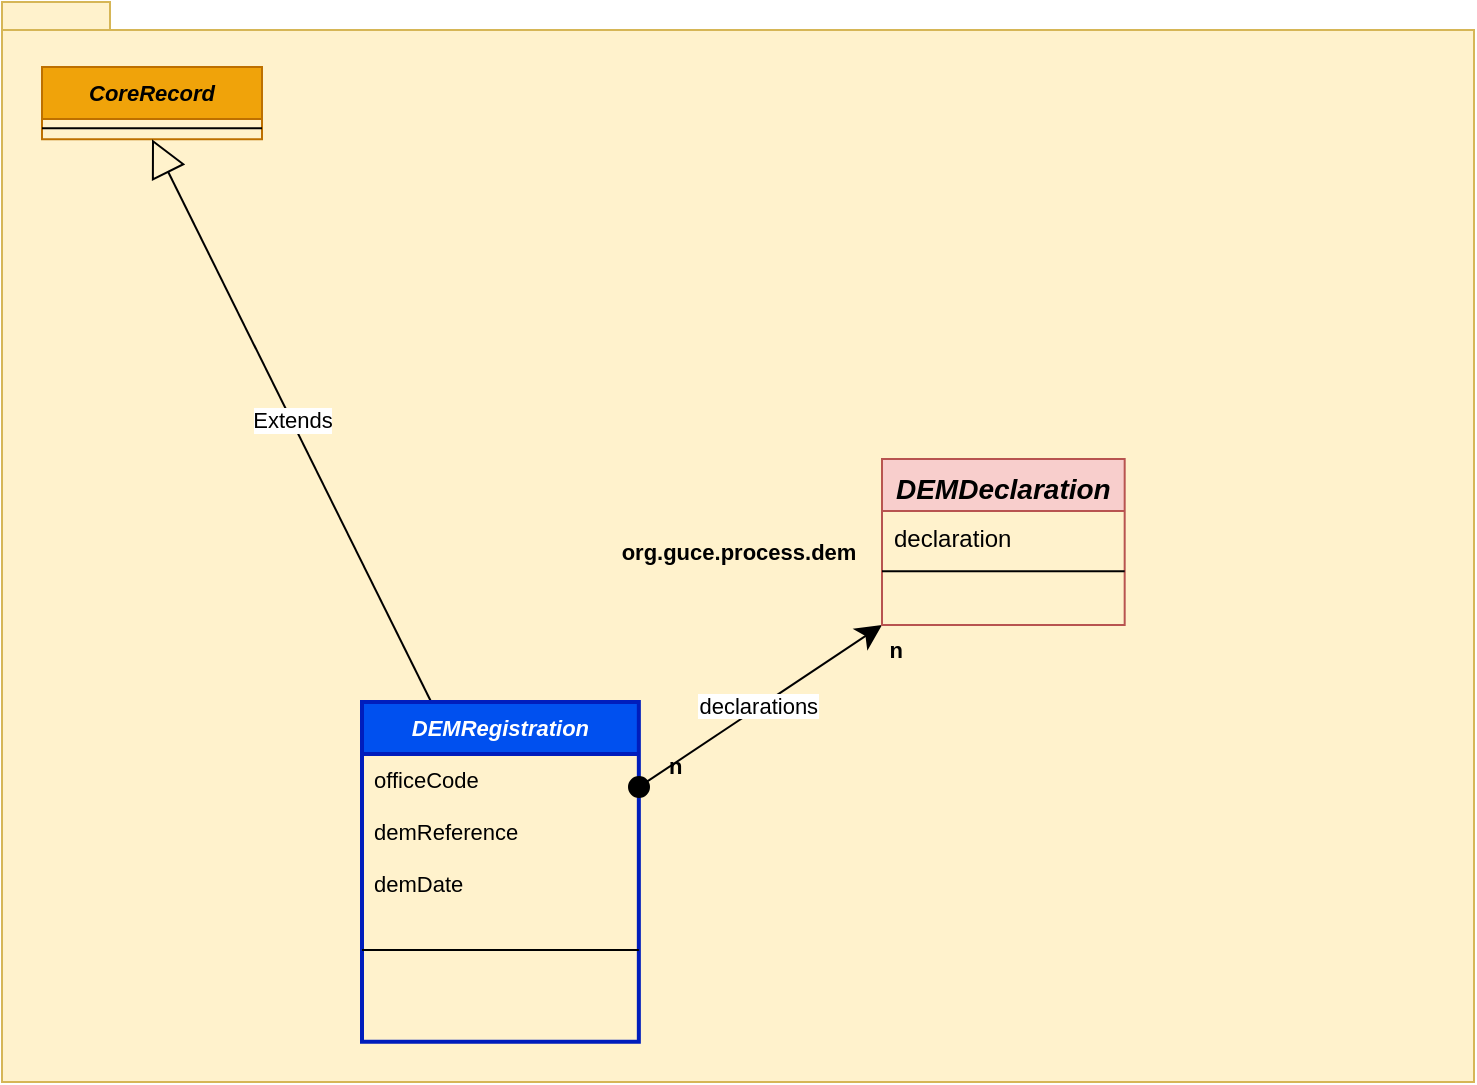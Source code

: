 <mxfile compressed="false" version="21.7.5" type="device">
  <diagram id="dzslenoz5EgcA-fO8ZGD" name="Page-1">
    <mxGraphModel dx="1104" dy="508" grid="1" gridSize="10" guides="1" tooltips="1" connect="1" arrows="1" fold="1" page="1" pageScale="1" pageWidth="827" pageHeight="1169" math="0" shadow="0">
      <root>
        <mxCell id="0" />
        <mxCell id="1" parent="0" />
        <object label="org.guce.process.dem" element="package" placeholders="1" id="Sb3ObpHVFGHvWsoK8jhT-4">
          <mxCell style="shape=folder;fontStyle=1;spacingTop=10;tabWidth=40;tabHeight=14;tabPosition=left;html=1;container=1;fillColor=#fff2cc;labelPosition=center;verticalLabelPosition=middle;align=center;verticalAlign=middle;spacingLeft=0;fontSize=11;movable=1;resizable=1;rotatable=1;deletable=1;editable=1;locked=0;connectable=1;strokeColor=#d6b656;" parent="1" vertex="1">
            <mxGeometry x="350" y="990" width="736" height="540" as="geometry" />
          </mxCell>
        </object>
        <object label="CoreRecord" element="existingClass" description="" entity="org.guce.core.entities.CoreRecord" xml="" id="Sb3ObpHVFGHvWsoK8jhT-13">
          <mxCell style="swimlane;fontStyle=3;align=center;verticalAlign=top;childLayout=stackLayout;horizontal=1;startSize=26;horizontalStack=0;resizeParent=1;resizeLast=0;collapsible=1;marginBottom=0;rounded=0;shadow=0;strokeWidth=1;fillColor=#f0a30a;strokeColor=#BD7000;container=1;snapToPoint=1;fixDash=1;dropTarget=1;expand=1;treeMoving=1;fontSize=11;fontColor=#000000;" parent="Sb3ObpHVFGHvWsoK8jhT-4" vertex="1">
            <mxGeometry x="20" y="32.48" width="110" height="36.176" as="geometry">
              <mxRectangle x="230" y="140" width="160" height="26" as="alternateBounds" />
            </mxGeometry>
          </mxCell>
        </object>
        <mxCell id="Sb3ObpHVFGHvWsoK8jhT-14" value="" style="line;strokeWidth=1;fillColor=none;align=left;verticalAlign=middle;spacingTop=-1;spacingLeft=3;spacingRight=3;rotatable=0;labelPosition=right;points=[];portConstraint=eastwest;fontSize=11;" parent="Sb3ObpHVFGHvWsoK8jhT-13" vertex="1">
          <mxGeometry y="26" width="110" height="9.195" as="geometry" />
        </mxCell>
        <object label="Extends" element="extends" id="Sb3ObpHVFGHvWsoK8jhT-15">
          <mxCell style="endArrow=block;endSize=16;endFill=0;html=1;sourcePerimeterSpacing=-4;strokeWidth=1;fontSize=11;align=center;snapToPoint=1;fixDash=1;entryX=0.5;entryY=1;entryDx=0;entryDy=0;exitX=0.25;exitY=0;exitDx=0;exitDy=0;" parent="Sb3ObpHVFGHvWsoK8jhT-4" source="Sb3ObpHVFGHvWsoK8jhT-5" target="Sb3ObpHVFGHvWsoK8jhT-13" edge="1">
            <mxGeometry width="160" relative="1" as="geometry">
              <mxPoint x="125.733" y="183.892" as="sourcePoint" />
              <mxPoint x="289.289" y="183.892" as="targetPoint" />
            </mxGeometry>
          </mxCell>
        </object>
        <object label="DEMRegistration" element="class" table_name="DEM_MIN_REG" package_name="" xml_element="CONTENT" json_element="" description="Declaration d&#39;existence MINCOMMERCE" code="DEM" has_containers="false" columns="typeDeDeclaration:declarations.declaration," referenceField="demReference" afterFields="demDate,demReference" author="NGC" process_description="Declaration d&#39;existence MINCOMMERCE" attachments_types="IM:IMMATRICULATION ,EN:ENGARGEMENT,AT:ATTESTATION,AU:AUTRE " charger_xml_name="CLIENT" requestCode="01" responseCICode="11" ciCode="02" validationCode="04" modicationRequestCode="09" modificationCode="10" rejectCode="03" invoice.activity="false" partner.code="MINCOMMERCE" process_descriptionEn="Declaration d&#39;existence MINCOMMERCE" goods.type="CT" payment.activity="true" id="Sb3ObpHVFGHvWsoK8jhT-5">
          <mxCell style="swimlane;fontStyle=3;align=center;verticalAlign=top;childLayout=stackLayout;horizontal=1;startSize=26;horizontalStack=0;resizeParent=1;resizeLast=0;collapsible=1;marginBottom=0;rounded=0;shadow=0;strokeWidth=2;fillColor=#0050ef;strokeColor=#001DBC;container=1;snapToPoint=1;fixDash=1;dropTarget=1;expand=1;treeMoving=1;fontSize=11;perimeterSpacing=0;swimlaneLine=1;sketch=0;fontColor=#ffffff;" parent="Sb3ObpHVFGHvWsoK8jhT-4" vertex="1">
            <mxGeometry x="180" y="350.004" width="138.42" height="169.923" as="geometry">
              <mxRectangle x="65.996" y="230.005" width="160" height="26" as="alternateBounds" />
            </mxGeometry>
          </mxCell>
        </object>
        <object label="officeCode" type="string" element="field" label_name="Bureau" column_name="OFFICE_CODE" max_size="35" min_size="" options="BC-SNP:Yaoundé" optionsClass="" nullable="" unique="" xml_element="CODE_BUREAU" sequence="1" label_nameEn="Office" id="ivO6Cd6i5g06agd0l_ds-3">
          <mxCell style="text;strokeColor=none;fillColor=none;align=left;verticalAlign=top;spacingLeft=4;spacingRight=4;overflow=hidden;rotatable=0;points=[[0,0.5],[1,0.5]];portConstraint=eastwest;connectable=0;allowArrows=0;autosize=0;resizable=0;shadow=0;sketch=0;fontSize=11;" parent="Sb3ObpHVFGHvWsoK8jhT-5" vertex="1">
            <mxGeometry y="26" width="138.42" height="26" as="geometry" />
          </mxCell>
        </object>
        <object label="demReference" type="string" element="field" label_name="N° de declaration d&#39;existence" column_name="REFERENCE_DEM" max_size="35" min_size="" options="" optionsClass="" nullable="" unique="" xml_element="NUMERO_DEM_MINCOMMERCE" sequence="2" label_nameEn="Declaration of existence number" id="SyuQHoE2tsR2rqhEWGtb-2">
          <mxCell style="text;strokeColor=none;fillColor=none;align=left;verticalAlign=top;spacingLeft=4;spacingRight=4;overflow=hidden;rotatable=0;points=[[0,0.5],[1,0.5]];portConstraint=eastwest;connectable=0;allowArrows=0;autosize=0;resizable=0;shadow=0;sketch=0;fontSize=11;" parent="Sb3ObpHVFGHvWsoK8jhT-5" vertex="1">
            <mxGeometry y="52" width="138.42" height="26" as="geometry" />
          </mxCell>
        </object>
        <object label="demDate" type="date" element="field" label_name="Date Declaration d&#39;exitence" column_name="DEM_DATE" max_size="" min_size="" options="" optionsClass="" nullable="" unique="" xml_element="DATE_DEM_MINEPDED" sequence="3" label_nameEn="Declaration of existence Date" id="H-aZSpLhL-oLSM1OxbNI-11">
          <mxCell style="text;strokeColor=none;fillColor=none;align=left;verticalAlign=top;spacingLeft=4;spacingRight=4;overflow=hidden;rotatable=0;points=[[0,0.5],[1,0.5]];portConstraint=eastwest;connectable=0;allowArrows=0;autosize=0;resizable=0;shadow=0;sketch=0;fontSize=11;" parent="Sb3ObpHVFGHvWsoK8jhT-5" vertex="1">
            <mxGeometry y="78" width="138.42" height="26" as="geometry" />
          </mxCell>
        </object>
        <mxCell id="Sb3ObpHVFGHvWsoK8jhT-7" value="" style="line;strokeWidth=1;fillColor=none;align=left;verticalAlign=middle;spacingTop=-1;spacingLeft=3;spacingRight=3;rotatable=0;labelPosition=right;points=[];portConstraint=eastwest;fontSize=11;" parent="Sb3ObpHVFGHvWsoK8jhT-5" vertex="1">
          <mxGeometry y="104" width="138.42" height="39.923" as="geometry" />
        </mxCell>
        <object label="declarations" join_table="" join_column="" inverse_join_column="" mapped_by="" unique="" cascade="" inverse_name="" element="relation" fetch_type="" orphan_removal="" xml_element="DECLARATION" sequence="6" label_name="Type de declaration" label_nameEn="Type of declaration" id="KvWwAyJbcnlXMrYyn6Tw-4">
          <mxCell style="endArrow=classic;shadow=0;strokeWidth=1;rounded=0;endFill=1;elbow=vertical;endSize=10;startSize=10;sourcePerimeterSpacing=0;startArrow=oval;startFill=1;align=center;snapToPoint=1;targetPerimeterSpacing=0;fontSize=11;spacingRight=0;spacingBottom=2;spacing=0;fixDash=1;" parent="Sb3ObpHVFGHvWsoK8jhT-4" source="Sb3ObpHVFGHvWsoK8jhT-5" target="KvWwAyJbcnlXMrYyn6Tw-1" edge="1">
            <mxGeometry x="-0.012" relative="1" as="geometry">
              <mxPoint x="600" y="168" as="sourcePoint" />
              <mxPoint x="218" y="430" as="targetPoint" />
              <mxPoint as="offset" />
              <Array as="points" />
            </mxGeometry>
          </mxCell>
        </object>
        <object label="n" element="card" id="KvWwAyJbcnlXMrYyn6Tw-5">
          <mxCell style="resizable=0;align=left;verticalAlign=bottom;labelBackgroundColor=none;fontSize=11;fontStyle=1;spacing=4;" parent="KvWwAyJbcnlXMrYyn6Tw-4" connectable="0" vertex="1">
            <mxGeometry x="-1" relative="1" as="geometry">
              <mxPoint x="11" as="offset" />
            </mxGeometry>
          </mxCell>
        </object>
        <object label="n" element="card" id="KvWwAyJbcnlXMrYyn6Tw-6">
          <mxCell style="resizable=0;align=right;verticalAlign=bottom;labelBackgroundColor=none;fontSize=11;fontStyle=1;spacing=4;" parent="KvWwAyJbcnlXMrYyn6Tw-4" connectable="0" vertex="1">
            <mxGeometry x="1" relative="1" as="geometry">
              <mxPoint x="14" y="23" as="offset" />
            </mxGeometry>
          </mxCell>
        </object>
        <object label="DEMDeclaration" element="class" table_name="DEM_TYPE" package_name="" xml_element="DECLARATION" json_element="" description="Gestion des domaines" code="DEM_TYPE" columns="declaration:declaration" tilte="" titleEn="Type of declaration of existence" process_description="Type de declaration d&#39;existence" process_descriptioneN="Type of declaration of existence" searchs="declaration:declaration" name_field="declaration" title="Type de declaration d&#39;existence" exportables="declaration:declaration" list_title="Liste des declaration d&#39;existance" id="KvWwAyJbcnlXMrYyn6Tw-1">
          <mxCell style="swimlane;fontStyle=3;align=center;verticalAlign=top;childLayout=stackLayout;horizontal=1;startSize=26;horizontalStack=0;resizeParent=1;resizeLast=0;collapsible=1;marginBottom=0;rounded=0;shadow=0;strokeWidth=1;fillColor=#f8cecc;strokeColor=#b85450;container=1;snapToPoint=1;fixDash=1;dropTarget=1;expand=1;treeMoving=1;fontSize=14;" parent="Sb3ObpHVFGHvWsoK8jhT-4" vertex="1">
            <mxGeometry x="440" y="228.52" width="121.34" height="82.96" as="geometry">
              <mxRectangle x="230" y="140" width="160" height="26" as="alternateBounds" />
            </mxGeometry>
          </mxCell>
        </object>
        <object label="declaration" type="string" element="field" label_name="Type de declaration" column_name="" max_size="" min_size="" options="" optionsClass="" nullable="" unique="" label_nameEn="Type of declaration" xml_element="DEM_DECLARATION" id="KvWwAyJbcnlXMrYyn6Tw-2">
          <mxCell style="text;strokeColor=none;fillColor=none;align=left;verticalAlign=top;spacingLeft=4;spacingRight=4;overflow=hidden;rotatable=0;points=[[0,0.5],[1,0.5]];portConstraint=eastwest;connectable=0;allowArrows=0;autosize=0;resizable=0;" parent="KvWwAyJbcnlXMrYyn6Tw-1" vertex="1">
            <mxGeometry y="26" width="121.34" height="26" as="geometry" />
          </mxCell>
        </object>
        <mxCell id="KvWwAyJbcnlXMrYyn6Tw-3" value="" style="line;strokeWidth=1;fillColor=none;align=left;verticalAlign=middle;spacingTop=-1;spacingLeft=3;spacingRight=3;rotatable=0;labelPosition=right;points=[];portConstraint=eastwest;" parent="KvWwAyJbcnlXMrYyn6Tw-1" vertex="1">
          <mxGeometry y="52" width="121.34" height="8.329" as="geometry" />
        </mxCell>
      </root>
    </mxGraphModel>
  </diagram>
</mxfile>
